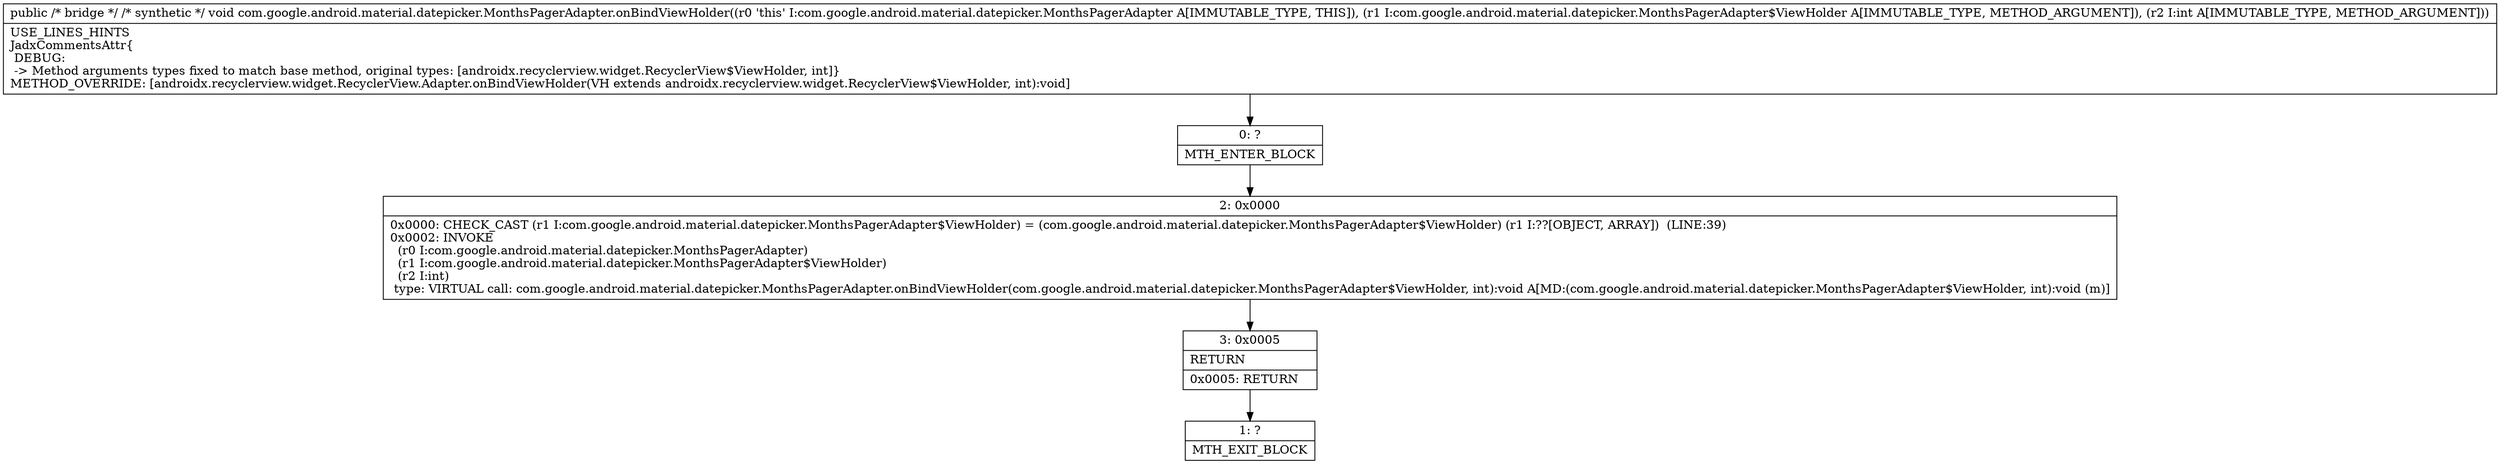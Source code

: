 digraph "CFG forcom.google.android.material.datepicker.MonthsPagerAdapter.onBindViewHolder(Landroidx\/recyclerview\/widget\/RecyclerView$ViewHolder;I)V" {
Node_0 [shape=record,label="{0\:\ ?|MTH_ENTER_BLOCK\l}"];
Node_2 [shape=record,label="{2\:\ 0x0000|0x0000: CHECK_CAST (r1 I:com.google.android.material.datepicker.MonthsPagerAdapter$ViewHolder) = (com.google.android.material.datepicker.MonthsPagerAdapter$ViewHolder) (r1 I:??[OBJECT, ARRAY])  (LINE:39)\l0x0002: INVOKE  \l  (r0 I:com.google.android.material.datepicker.MonthsPagerAdapter)\l  (r1 I:com.google.android.material.datepicker.MonthsPagerAdapter$ViewHolder)\l  (r2 I:int)\l type: VIRTUAL call: com.google.android.material.datepicker.MonthsPagerAdapter.onBindViewHolder(com.google.android.material.datepicker.MonthsPagerAdapter$ViewHolder, int):void A[MD:(com.google.android.material.datepicker.MonthsPagerAdapter$ViewHolder, int):void (m)]\l}"];
Node_3 [shape=record,label="{3\:\ 0x0005|RETURN\l|0x0005: RETURN   \l}"];
Node_1 [shape=record,label="{1\:\ ?|MTH_EXIT_BLOCK\l}"];
MethodNode[shape=record,label="{public \/* bridge *\/ \/* synthetic *\/ void com.google.android.material.datepicker.MonthsPagerAdapter.onBindViewHolder((r0 'this' I:com.google.android.material.datepicker.MonthsPagerAdapter A[IMMUTABLE_TYPE, THIS]), (r1 I:com.google.android.material.datepicker.MonthsPagerAdapter$ViewHolder A[IMMUTABLE_TYPE, METHOD_ARGUMENT]), (r2 I:int A[IMMUTABLE_TYPE, METHOD_ARGUMENT]))  | USE_LINES_HINTS\lJadxCommentsAttr\{\l DEBUG: \l \-\> Method arguments types fixed to match base method, original types: [androidx.recyclerview.widget.RecyclerView$ViewHolder, int]\}\lMETHOD_OVERRIDE: [androidx.recyclerview.widget.RecyclerView.Adapter.onBindViewHolder(VH extends androidx.recyclerview.widget.RecyclerView$ViewHolder, int):void]\l}"];
MethodNode -> Node_0;Node_0 -> Node_2;
Node_2 -> Node_3;
Node_3 -> Node_1;
}

